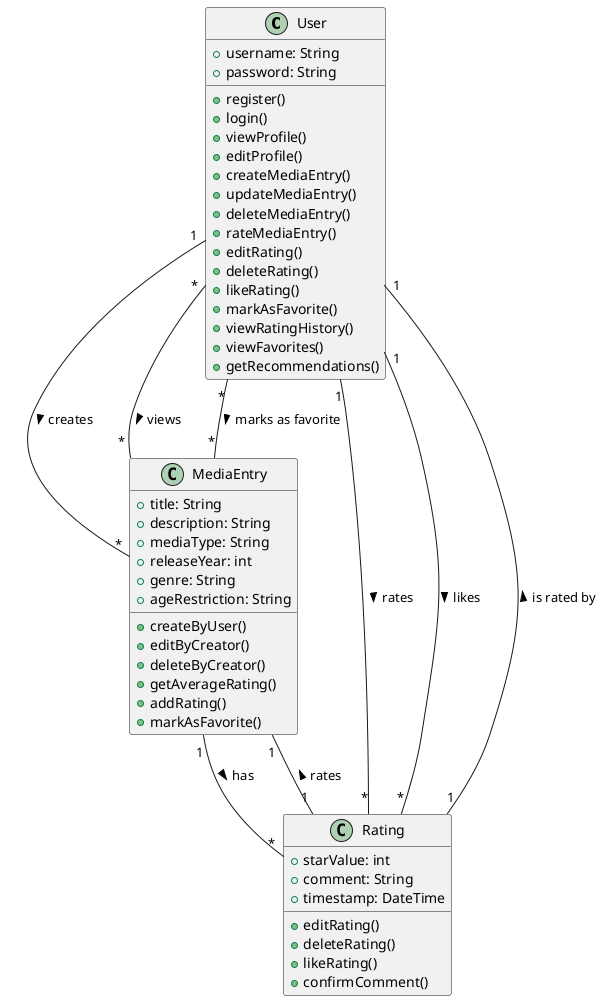 @startuml

' Classes
class User {
    +username: String
    +password: String
    +register()
    +login()
    +viewProfile()
    +editProfile()
    +createMediaEntry()
    +updateMediaEntry()
    +deleteMediaEntry()
    +rateMediaEntry()
    +editRating()
    +deleteRating()
    +likeRating()
    +markAsFavorite()
    +viewRatingHistory()
    +viewFavorites()
    +getRecommendations()
}

class MediaEntry {
    +title: String
    +description: String
    +mediaType: String
    +releaseYear: int
    +genre: String
    +ageRestriction: String
    +createByUser()
    +editByCreator()
    +deleteByCreator()
    +getAverageRating()
    +addRating()
    +markAsFavorite()
}

class Rating {
    +starValue: int
    +comment: String
    +timestamp: DateTime
    +editRating()
    +deleteRating()
    +likeRating()
    +confirmComment()
}

' Relationships
User "1" -- "*" MediaEntry : creates >
User "1" -- "*" Rating : rates >
User "1" -- "*" Rating : likes >
User "*" -- "*" MediaEntry : views >
User "*" -- "*" MediaEntry : marks as favorite >
MediaEntry "1" -- "*" Rating : has >

Rating "1" -- "1" MediaEntry : rates >
Rating "1" -- "1" User : is rated by >
@enduml
